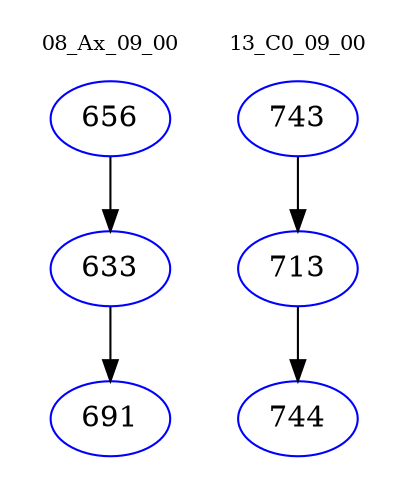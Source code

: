 digraph{
subgraph cluster_0 {
color = white
label = "08_Ax_09_00";
fontsize=10;
T0_656 [label="656", color="blue"]
T0_656 -> T0_633 [color="black"]
T0_633 [label="633", color="blue"]
T0_633 -> T0_691 [color="black"]
T0_691 [label="691", color="blue"]
}
subgraph cluster_1 {
color = white
label = "13_C0_09_00";
fontsize=10;
T1_743 [label="743", color="blue"]
T1_743 -> T1_713 [color="black"]
T1_713 [label="713", color="blue"]
T1_713 -> T1_744 [color="black"]
T1_744 [label="744", color="blue"]
}
}
